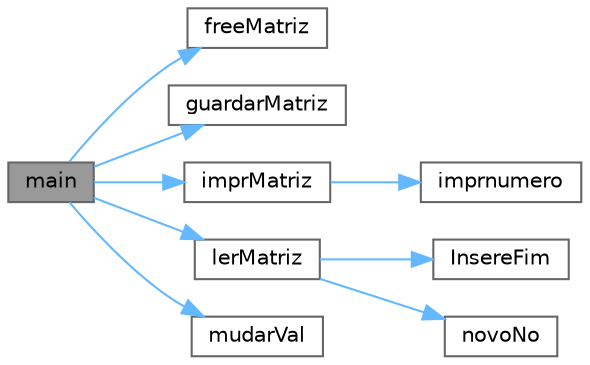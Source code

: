 digraph "main"
{
 // LATEX_PDF_SIZE
  bgcolor="transparent";
  edge [fontname=Helvetica,fontsize=10,labelfontname=Helvetica,labelfontsize=10];
  node [fontname=Helvetica,fontsize=10,shape=box,height=0.2,width=0.4];
  rankdir="LR";
  Node1 [id="Node000001",label="main",height=0.2,width=0.4,color="gray40", fillcolor="grey60", style="filled", fontcolor="black",tooltip=" "];
  Node1 -> Node2 [id="edge1_Node000001_Node000002",color="steelblue1",style="solid",tooltip=" "];
  Node2 [id="Node000002",label="freeMatriz",height=0.2,width=0.4,color="grey40", fillcolor="white", style="filled",URL="$funcoes_8c.html#a759f3161da684bff71bc0ae3446599c3",tooltip=" "];
  Node1 -> Node3 [id="edge2_Node000001_Node000003",color="steelblue1",style="solid",tooltip=" "];
  Node3 [id="Node000003",label="guardarMatriz",height=0.2,width=0.4,color="grey40", fillcolor="white", style="filled",URL="$funcoes_8c.html#ab7e020f955b13367e26afaa31995405e",tooltip=" "];
  Node1 -> Node4 [id="edge3_Node000001_Node000004",color="steelblue1",style="solid",tooltip=" "];
  Node4 [id="Node000004",label="imprMatriz",height=0.2,width=0.4,color="grey40", fillcolor="white", style="filled",URL="$funcoes_8c.html#af9053e4ab4620b219e2c6389a6bb343c",tooltip=" "];
  Node4 -> Node5 [id="edge4_Node000004_Node000005",color="steelblue1",style="solid",tooltip=" "];
  Node5 [id="Node000005",label="imprnumero",height=0.2,width=0.4,color="grey40", fillcolor="white", style="filled",URL="$funcoes_8c.html#a2ed471e3728068dad89823bab912873a",tooltip=" "];
  Node1 -> Node6 [id="edge5_Node000001_Node000006",color="steelblue1",style="solid",tooltip=" "];
  Node6 [id="Node000006",label="lerMatriz",height=0.2,width=0.4,color="grey40", fillcolor="white", style="filled",URL="$funcoes_8c.html#a92f044c18792e5f493a1f201027804d5",tooltip=" "];
  Node6 -> Node7 [id="edge6_Node000006_Node000007",color="steelblue1",style="solid",tooltip=" "];
  Node7 [id="Node000007",label="InsereFim",height=0.2,width=0.4,color="grey40", fillcolor="white", style="filled",URL="$funcoes_8c.html#aae552150d05c4e9dc5229a8555fc3c78",tooltip=" "];
  Node6 -> Node8 [id="edge7_Node000006_Node000008",color="steelblue1",style="solid",tooltip=" "];
  Node8 [id="Node000008",label="novoNo",height=0.2,width=0.4,color="grey40", fillcolor="white", style="filled",URL="$funcoes_8c.html#a8c40bd83cd9539632bc7aae938f6cca8",tooltip=" "];
  Node1 -> Node9 [id="edge8_Node000001_Node000009",color="steelblue1",style="solid",tooltip=" "];
  Node9 [id="Node000009",label="mudarVal",height=0.2,width=0.4,color="grey40", fillcolor="white", style="filled",URL="$funcoes_8c.html#afd978d761841cc36cfce7c0841a5fc58",tooltip=" "];
}
